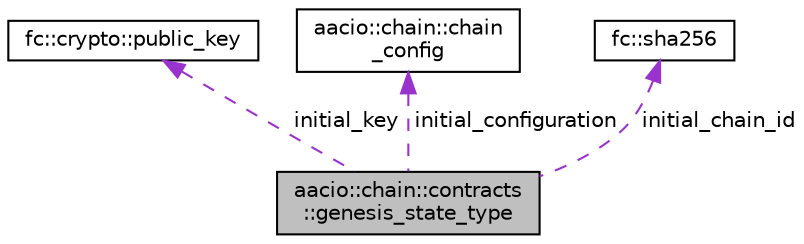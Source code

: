 digraph "aacio::chain::contracts::genesis_state_type"
{
  edge [fontname="Helvetica",fontsize="10",labelfontname="Helvetica",labelfontsize="10"];
  node [fontname="Helvetica",fontsize="10",shape=record];
  Node1 [label="aacio::chain::contracts\l::genesis_state_type",height=0.2,width=0.4,color="black", fillcolor="grey75", style="filled", fontcolor="black"];
  Node2 -> Node1 [dir="back",color="darkorchid3",fontsize="10",style="dashed",label=" initial_key" ];
  Node2 [label="fc::crypto::public_key",height=0.2,width=0.4,color="black", fillcolor="white", style="filled",URL="$classfc_1_1crypto_1_1public__key.html"];
  Node3 -> Node1 [dir="back",color="darkorchid3",fontsize="10",style="dashed",label=" initial_configuration" ];
  Node3 [label="aacio::chain::chain\l_config",height=0.2,width=0.4,color="black", fillcolor="white", style="filled",URL="$structaacio_1_1chain_1_1chain__config.html",tooltip="Producer-voted blockchain configuration parameters. "];
  Node4 -> Node1 [dir="back",color="darkorchid3",fontsize="10",style="dashed",label=" initial_chain_id" ];
  Node4 [label="fc::sha256",height=0.2,width=0.4,color="black", fillcolor="white", style="filled",URL="$classfc_1_1sha256.html"];
}
